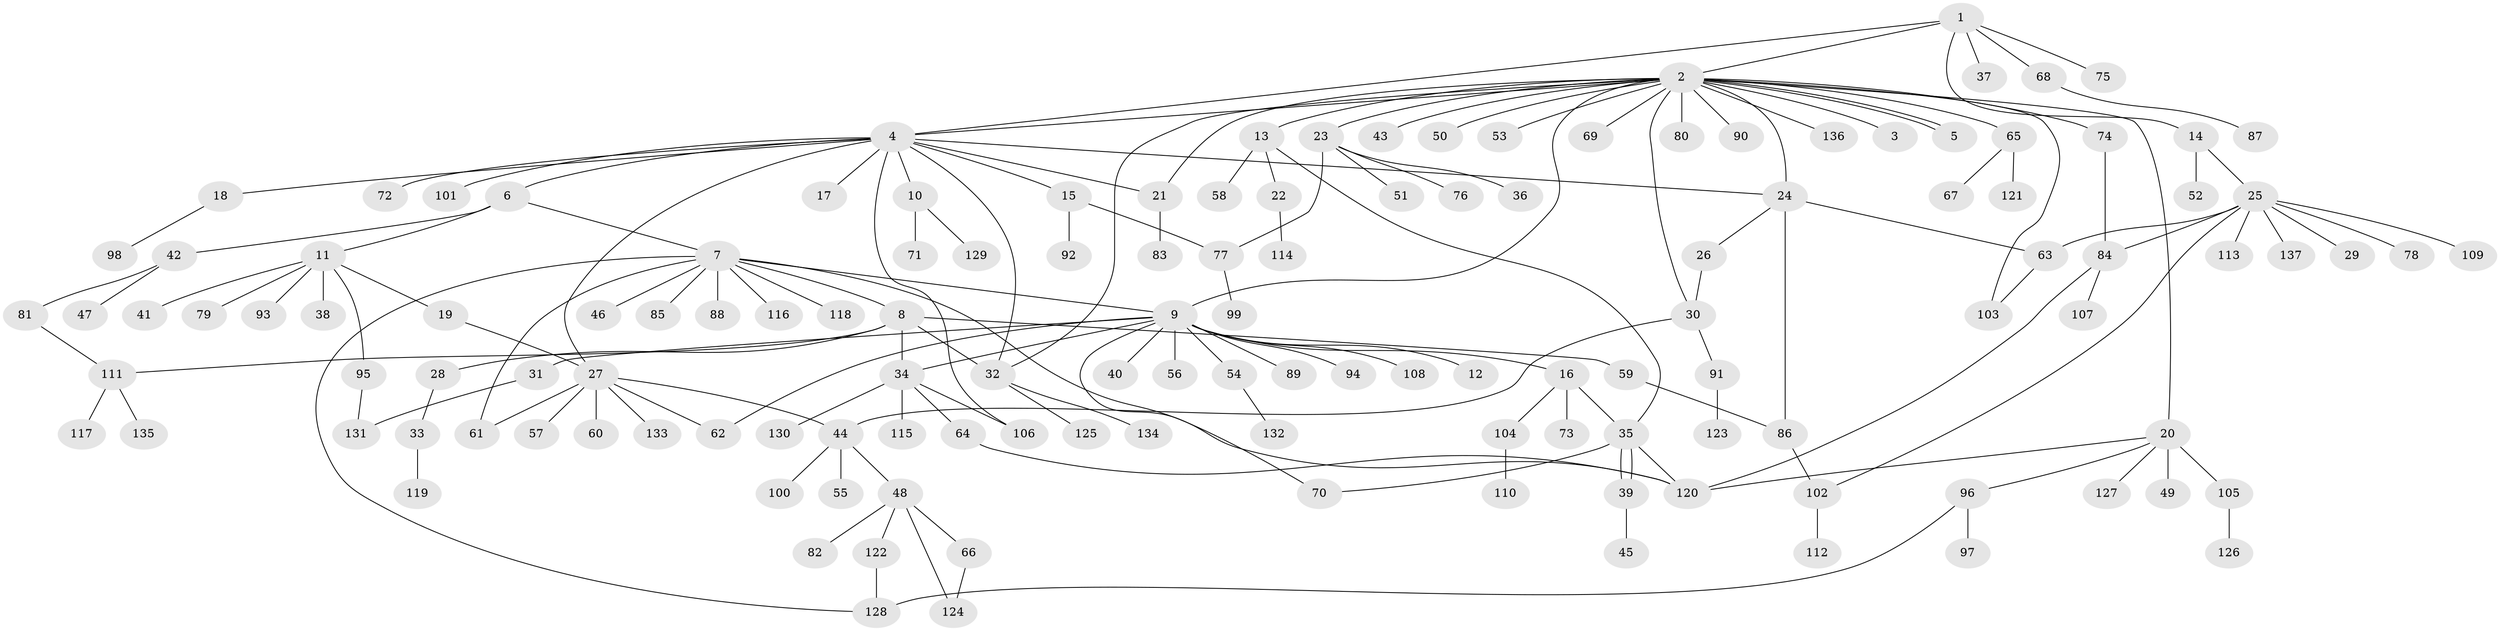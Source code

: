 // Generated by graph-tools (version 1.1) at 2025/14/03/09/25 04:14:42]
// undirected, 137 vertices, 168 edges
graph export_dot {
graph [start="1"]
  node [color=gray90,style=filled];
  1;
  2;
  3;
  4;
  5;
  6;
  7;
  8;
  9;
  10;
  11;
  12;
  13;
  14;
  15;
  16;
  17;
  18;
  19;
  20;
  21;
  22;
  23;
  24;
  25;
  26;
  27;
  28;
  29;
  30;
  31;
  32;
  33;
  34;
  35;
  36;
  37;
  38;
  39;
  40;
  41;
  42;
  43;
  44;
  45;
  46;
  47;
  48;
  49;
  50;
  51;
  52;
  53;
  54;
  55;
  56;
  57;
  58;
  59;
  60;
  61;
  62;
  63;
  64;
  65;
  66;
  67;
  68;
  69;
  70;
  71;
  72;
  73;
  74;
  75;
  76;
  77;
  78;
  79;
  80;
  81;
  82;
  83;
  84;
  85;
  86;
  87;
  88;
  89;
  90;
  91;
  92;
  93;
  94;
  95;
  96;
  97;
  98;
  99;
  100;
  101;
  102;
  103;
  104;
  105;
  106;
  107;
  108;
  109;
  110;
  111;
  112;
  113;
  114;
  115;
  116;
  117;
  118;
  119;
  120;
  121;
  122;
  123;
  124;
  125;
  126;
  127;
  128;
  129;
  130;
  131;
  132;
  133;
  134;
  135;
  136;
  137;
  1 -- 2;
  1 -- 4;
  1 -- 14;
  1 -- 37;
  1 -- 68;
  1 -- 75;
  2 -- 3;
  2 -- 4;
  2 -- 5;
  2 -- 5;
  2 -- 9;
  2 -- 13;
  2 -- 20;
  2 -- 21;
  2 -- 23;
  2 -- 24;
  2 -- 30;
  2 -- 32;
  2 -- 43;
  2 -- 50;
  2 -- 53;
  2 -- 65;
  2 -- 69;
  2 -- 74;
  2 -- 80;
  2 -- 90;
  2 -- 103;
  2 -- 136;
  4 -- 6;
  4 -- 10;
  4 -- 15;
  4 -- 17;
  4 -- 18;
  4 -- 21;
  4 -- 24;
  4 -- 27;
  4 -- 32;
  4 -- 72;
  4 -- 101;
  4 -- 106;
  6 -- 7;
  6 -- 11;
  6 -- 42;
  7 -- 8;
  7 -- 9;
  7 -- 46;
  7 -- 61;
  7 -- 85;
  7 -- 88;
  7 -- 116;
  7 -- 118;
  7 -- 120;
  7 -- 128;
  8 -- 28;
  8 -- 32;
  8 -- 34;
  8 -- 59;
  8 -- 111;
  9 -- 12;
  9 -- 16;
  9 -- 31;
  9 -- 34;
  9 -- 40;
  9 -- 54;
  9 -- 56;
  9 -- 62;
  9 -- 70;
  9 -- 89;
  9 -- 94;
  9 -- 108;
  10 -- 71;
  10 -- 129;
  11 -- 19;
  11 -- 38;
  11 -- 41;
  11 -- 79;
  11 -- 93;
  11 -- 95;
  13 -- 22;
  13 -- 35;
  13 -- 58;
  14 -- 25;
  14 -- 52;
  15 -- 77;
  15 -- 92;
  16 -- 35;
  16 -- 73;
  16 -- 104;
  18 -- 98;
  19 -- 27;
  20 -- 49;
  20 -- 96;
  20 -- 105;
  20 -- 120;
  20 -- 127;
  21 -- 83;
  22 -- 114;
  23 -- 36;
  23 -- 51;
  23 -- 76;
  23 -- 77;
  24 -- 26;
  24 -- 63;
  24 -- 86;
  25 -- 29;
  25 -- 63;
  25 -- 78;
  25 -- 84;
  25 -- 102;
  25 -- 109;
  25 -- 113;
  25 -- 137;
  26 -- 30;
  27 -- 44;
  27 -- 57;
  27 -- 60;
  27 -- 61;
  27 -- 62;
  27 -- 133;
  28 -- 33;
  30 -- 44;
  30 -- 91;
  31 -- 131;
  32 -- 125;
  32 -- 134;
  33 -- 119;
  34 -- 64;
  34 -- 106;
  34 -- 115;
  34 -- 130;
  35 -- 39;
  35 -- 39;
  35 -- 70;
  35 -- 120;
  39 -- 45;
  42 -- 47;
  42 -- 81;
  44 -- 48;
  44 -- 55;
  44 -- 100;
  48 -- 66;
  48 -- 82;
  48 -- 122;
  48 -- 124;
  54 -- 132;
  59 -- 86;
  63 -- 103;
  64 -- 120;
  65 -- 67;
  65 -- 121;
  66 -- 124;
  68 -- 87;
  74 -- 84;
  77 -- 99;
  81 -- 111;
  84 -- 107;
  84 -- 120;
  86 -- 102;
  91 -- 123;
  95 -- 131;
  96 -- 97;
  96 -- 128;
  102 -- 112;
  104 -- 110;
  105 -- 126;
  111 -- 117;
  111 -- 135;
  122 -- 128;
}
